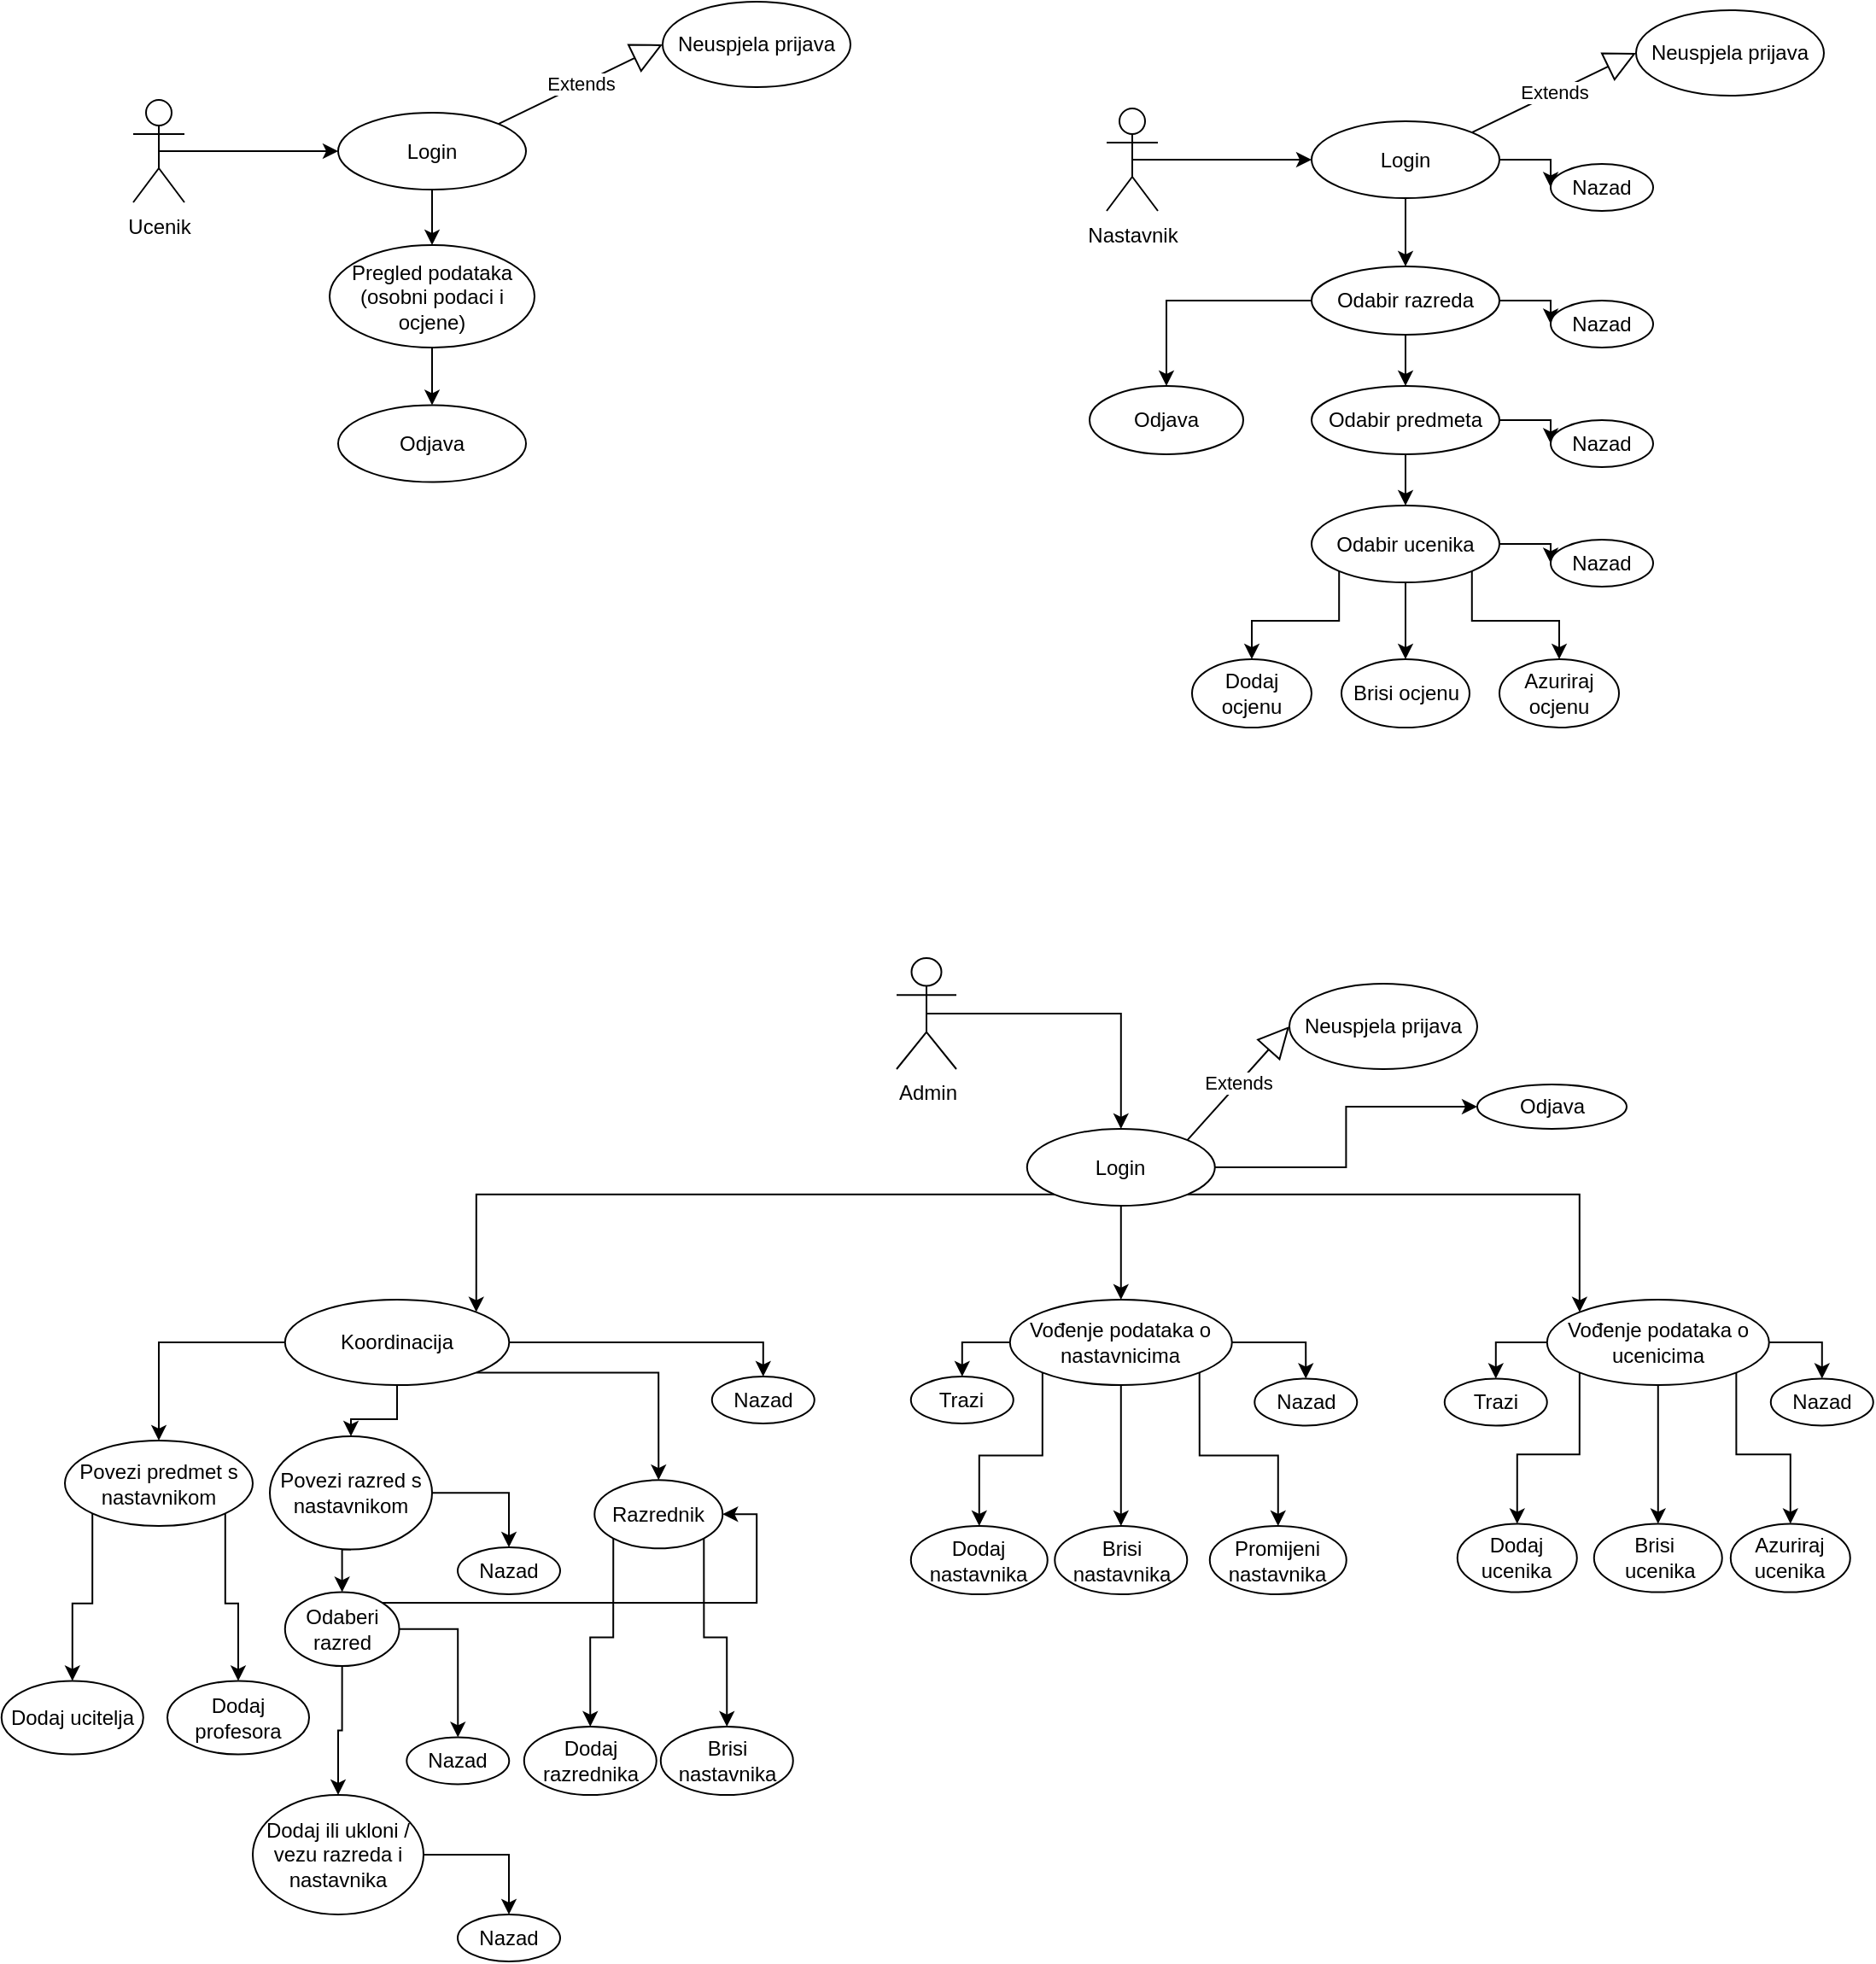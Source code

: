 <mxfile version="12.6.1" type="google"><diagram id="_JYeSXAWmhgWDIjFitEV" name="use-case"><mxGraphModel dx="1662" dy="745" grid="1" gridSize="10" guides="1" tooltips="1" connect="1" arrows="1" fold="1" page="1" pageScale="1" pageWidth="1100" pageHeight="850" math="0" shadow="0"><root><mxCell id="k1HPlrMvJYKkHkiAdvSO-0"/><mxCell id="k1HPlrMvJYKkHkiAdvSO-1" parent="k1HPlrMvJYKkHkiAdvSO-0"/><mxCell id="k1HPlrMvJYKkHkiAdvSO-2" value="Ucenik" style="shape=umlActor;verticalLabelPosition=bottom;labelBackgroundColor=#ffffff;verticalAlign=top;html=1;strokeWidth=1;" parent="k1HPlrMvJYKkHkiAdvSO-1" vertex="1"><mxGeometry x="80" y="97.5" width="30" height="60" as="geometry"/></mxCell><mxCell id="kKHSZmAHUaips13Dhu-a-7" style="edgeStyle=orthogonalEdgeStyle;rounded=0;orthogonalLoop=1;jettySize=auto;html=1;exitX=0.5;exitY=1;exitDx=0;exitDy=0;entryX=0.5;entryY=0;entryDx=0;entryDy=0;" parent="k1HPlrMvJYKkHkiAdvSO-1" source="kKHSZmAHUaips13Dhu-a-0" target="kKHSZmAHUaips13Dhu-a-5" edge="1"><mxGeometry relative="1" as="geometry"/></mxCell><mxCell id="kKHSZmAHUaips13Dhu-a-0" value="Login" style="ellipse;whiteSpace=wrap;html=1;strokeWidth=1;" parent="k1HPlrMvJYKkHkiAdvSO-1" vertex="1"><mxGeometry x="200" y="105" width="110" height="45" as="geometry"/></mxCell><mxCell id="kKHSZmAHUaips13Dhu-a-1" value="Neuspjela prijava" style="ellipse;whiteSpace=wrap;html=1;strokeWidth=1;" parent="k1HPlrMvJYKkHkiAdvSO-1" vertex="1"><mxGeometry x="390" y="40" width="110" height="50" as="geometry"/></mxCell><mxCell id="kKHSZmAHUaips13Dhu-a-3" value="" style="endArrow=classic;html=1;entryX=0;entryY=0.5;entryDx=0;entryDy=0;exitX=0.5;exitY=0.5;exitDx=0;exitDy=0;exitPerimeter=0;" parent="k1HPlrMvJYKkHkiAdvSO-1" source="k1HPlrMvJYKkHkiAdvSO-2" target="kKHSZmAHUaips13Dhu-a-0" edge="1"><mxGeometry width="50" height="50" relative="1" as="geometry"><mxPoint x="90" y="270" as="sourcePoint"/><mxPoint x="140" y="220" as="targetPoint"/></mxGeometry></mxCell><mxCell id="mcyzXIpeb8f8RRvK20wy-7" style="edgeStyle=orthogonalEdgeStyle;rounded=0;orthogonalLoop=1;jettySize=auto;html=1;exitX=0.5;exitY=1;exitDx=0;exitDy=0;entryX=0.5;entryY=0;entryDx=0;entryDy=0;" parent="k1HPlrMvJYKkHkiAdvSO-1" source="kKHSZmAHUaips13Dhu-a-5" target="mcyzXIpeb8f8RRvK20wy-6" edge="1"><mxGeometry relative="1" as="geometry"/></mxCell><mxCell id="kKHSZmAHUaips13Dhu-a-5" value="Pregled podataka&lt;br&gt;(osobni podaci i ocjene)" style="ellipse;whiteSpace=wrap;html=1;strokeWidth=1;" parent="k1HPlrMvJYKkHkiAdvSO-1" vertex="1"><mxGeometry x="195" y="182.5" width="120" height="60" as="geometry"/></mxCell><mxCell id="mcyzXIpeb8f8RRvK20wy-3" value="Extends" style="endArrow=block;endSize=16;endFill=0;html=1;entryX=0;entryY=0.5;entryDx=0;entryDy=0;exitX=1;exitY=0;exitDx=0;exitDy=0;" parent="k1HPlrMvJYKkHkiAdvSO-1" source="kKHSZmAHUaips13Dhu-a-0" target="kKHSZmAHUaips13Dhu-a-1" edge="1"><mxGeometry width="160" relative="1" as="geometry"><mxPoint x="190" y="64.5" as="sourcePoint"/><mxPoint x="350" y="64.5" as="targetPoint"/></mxGeometry></mxCell><mxCell id="mcyzXIpeb8f8RRvK20wy-6" value="Odjava" style="ellipse;whiteSpace=wrap;html=1;strokeWidth=1;" parent="k1HPlrMvJYKkHkiAdvSO-1" vertex="1"><mxGeometry x="200" y="276.25" width="110" height="45" as="geometry"/></mxCell><mxCell id="mcyzXIpeb8f8RRvK20wy-8" value="Nastavnik" style="shape=umlActor;verticalLabelPosition=bottom;labelBackgroundColor=#ffffff;verticalAlign=top;html=1;strokeWidth=1;" parent="k1HPlrMvJYKkHkiAdvSO-1" vertex="1"><mxGeometry x="650" y="102.5" width="30" height="60" as="geometry"/></mxCell><mxCell id="mcyzXIpeb8f8RRvK20wy-9" style="edgeStyle=orthogonalEdgeStyle;rounded=0;orthogonalLoop=1;jettySize=auto;html=1;exitX=0.5;exitY=1;exitDx=0;exitDy=0;entryX=0.5;entryY=0;entryDx=0;entryDy=0;" parent="k1HPlrMvJYKkHkiAdvSO-1" source="mcyzXIpeb8f8RRvK20wy-10" target="mcyzXIpeb8f8RRvK20wy-14" edge="1"><mxGeometry relative="1" as="geometry"/></mxCell><mxCell id="mcyzXIpeb8f8RRvK20wy-38" style="edgeStyle=orthogonalEdgeStyle;rounded=0;orthogonalLoop=1;jettySize=auto;html=1;exitX=1;exitY=0.5;exitDx=0;exitDy=0;entryX=0;entryY=0.5;entryDx=0;entryDy=0;" parent="k1HPlrMvJYKkHkiAdvSO-1" source="mcyzXIpeb8f8RRvK20wy-10" target="mcyzXIpeb8f8RRvK20wy-30" edge="1"><mxGeometry relative="1" as="geometry"/></mxCell><mxCell id="mcyzXIpeb8f8RRvK20wy-10" value="Login" style="ellipse;whiteSpace=wrap;html=1;strokeWidth=1;" parent="k1HPlrMvJYKkHkiAdvSO-1" vertex="1"><mxGeometry x="770" y="110" width="110" height="45" as="geometry"/></mxCell><mxCell id="mcyzXIpeb8f8RRvK20wy-11" value="Neuspjela prijava" style="ellipse;whiteSpace=wrap;html=1;strokeWidth=1;" parent="k1HPlrMvJYKkHkiAdvSO-1" vertex="1"><mxGeometry x="960" y="45" width="110" height="50" as="geometry"/></mxCell><mxCell id="mcyzXIpeb8f8RRvK20wy-12" value="" style="endArrow=classic;html=1;entryX=0;entryY=0.5;entryDx=0;entryDy=0;exitX=0.5;exitY=0.5;exitDx=0;exitDy=0;exitPerimeter=0;" parent="k1HPlrMvJYKkHkiAdvSO-1" source="mcyzXIpeb8f8RRvK20wy-8" target="mcyzXIpeb8f8RRvK20wy-10" edge="1"><mxGeometry width="50" height="50" relative="1" as="geometry"><mxPoint x="660" y="275" as="sourcePoint"/><mxPoint x="710" y="225" as="targetPoint"/></mxGeometry></mxCell><mxCell id="mcyzXIpeb8f8RRvK20wy-13" style="edgeStyle=orthogonalEdgeStyle;rounded=0;orthogonalLoop=1;jettySize=auto;html=1;exitX=0.5;exitY=1;exitDx=0;exitDy=0;entryX=0.5;entryY=0;entryDx=0;entryDy=0;" parent="k1HPlrMvJYKkHkiAdvSO-1" source="mcyzXIpeb8f8RRvK20wy-14" target="mcyzXIpeb8f8RRvK20wy-16" edge="1"><mxGeometry relative="1" as="geometry"/></mxCell><mxCell id="mcyzXIpeb8f8RRvK20wy-35" style="edgeStyle=orthogonalEdgeStyle;rounded=0;orthogonalLoop=1;jettySize=auto;html=1;exitX=1;exitY=0.5;exitDx=0;exitDy=0;entryX=0;entryY=0.5;entryDx=0;entryDy=0;" parent="k1HPlrMvJYKkHkiAdvSO-1" source="mcyzXIpeb8f8RRvK20wy-14" target="mcyzXIpeb8f8RRvK20wy-34" edge="1"><mxGeometry relative="1" as="geometry"><mxPoint x="910" y="215" as="targetPoint"/></mxGeometry></mxCell><mxCell id="mcyzXIpeb8f8RRvK20wy-56" style="edgeStyle=orthogonalEdgeStyle;rounded=0;orthogonalLoop=1;jettySize=auto;html=1;exitX=0;exitY=0.5;exitDx=0;exitDy=0;entryX=0.5;entryY=0;entryDx=0;entryDy=0;" parent="k1HPlrMvJYKkHkiAdvSO-1" source="mcyzXIpeb8f8RRvK20wy-14" target="mcyzXIpeb8f8RRvK20wy-55" edge="1"><mxGeometry relative="1" as="geometry"/></mxCell><mxCell id="mcyzXIpeb8f8RRvK20wy-14" value="Odabir razreda" style="ellipse;whiteSpace=wrap;html=1;strokeWidth=1;" parent="k1HPlrMvJYKkHkiAdvSO-1" vertex="1"><mxGeometry x="770" y="195" width="110" height="40" as="geometry"/></mxCell><mxCell id="mcyzXIpeb8f8RRvK20wy-15" value="Extends" style="endArrow=block;endSize=16;endFill=0;html=1;entryX=0;entryY=0.5;entryDx=0;entryDy=0;exitX=1;exitY=0;exitDx=0;exitDy=0;" parent="k1HPlrMvJYKkHkiAdvSO-1" source="mcyzXIpeb8f8RRvK20wy-10" target="mcyzXIpeb8f8RRvK20wy-11" edge="1"><mxGeometry width="160" relative="1" as="geometry"><mxPoint x="760" y="69.5" as="sourcePoint"/><mxPoint x="920" y="69.5" as="targetPoint"/></mxGeometry></mxCell><mxCell id="mcyzXIpeb8f8RRvK20wy-32" style="edgeStyle=orthogonalEdgeStyle;rounded=0;orthogonalLoop=1;jettySize=auto;html=1;exitX=0.5;exitY=1;exitDx=0;exitDy=0;entryX=0.5;entryY=0;entryDx=0;entryDy=0;" parent="k1HPlrMvJYKkHkiAdvSO-1" source="mcyzXIpeb8f8RRvK20wy-16" target="mcyzXIpeb8f8RRvK20wy-31" edge="1"><mxGeometry relative="1" as="geometry"/></mxCell><mxCell id="mcyzXIpeb8f8RRvK20wy-41" style="edgeStyle=orthogonalEdgeStyle;rounded=0;orthogonalLoop=1;jettySize=auto;html=1;exitX=1;exitY=0.5;exitDx=0;exitDy=0;entryX=0;entryY=0.5;entryDx=0;entryDy=0;" parent="k1HPlrMvJYKkHkiAdvSO-1" source="mcyzXIpeb8f8RRvK20wy-16" target="mcyzXIpeb8f8RRvK20wy-40" edge="1"><mxGeometry relative="1" as="geometry"/></mxCell><mxCell id="mcyzXIpeb8f8RRvK20wy-16" value="Odabir predmeta" style="ellipse;whiteSpace=wrap;html=1;strokeWidth=1;" parent="k1HPlrMvJYKkHkiAdvSO-1" vertex="1"><mxGeometry x="770" y="265" width="110" height="40" as="geometry"/></mxCell><mxCell id="mcyzXIpeb8f8RRvK20wy-29" value="&lt;span style=&quot;color: rgba(0 , 0 , 0 , 0) ; font-family: monospace ; font-size: 0px&quot;&gt;%3CmxGraphModel%3E%3Croot%3E%3CmxCell%20id%3D%220%22%2F%3E%3CmxCell%20id%3D%221%22%20parent%3D%220%22%2F%3E%3CmxCell%20id%3D%222%22%20value%3D%22Odabir%20razreda%22%20style%3D%22ellipse%3BwhiteSpace%3Dwrap%3Bhtml%3D1%3BstrokeWidth%3D1%3B%22%20vertex%3D%221%22%20parent%3D%221%22%3E%3CmxGeometry%20x%3D%22225%22%20y%3D%22490%22%20width%3D%22120%22%20height%3D%2260%22%20as%3D%22geometry%22%2F%3E%3C%2FmxCell%3E%3C%2Froot%3E%3C%2FmxGraphModel%3E&lt;/span&gt;" style="text;html=1;align=center;verticalAlign=middle;resizable=0;points=[];autosize=1;" parent="k1HPlrMvJYKkHkiAdvSO-1" vertex="1"><mxGeometry x="1078.89" y="780" width="20" height="20" as="geometry"/></mxCell><mxCell id="mcyzXIpeb8f8RRvK20wy-30" value="Nazad" style="ellipse;whiteSpace=wrap;html=1;strokeWidth=1;" parent="k1HPlrMvJYKkHkiAdvSO-1" vertex="1"><mxGeometry x="910" y="135" width="60" height="27.5" as="geometry"/></mxCell><mxCell id="mcyzXIpeb8f8RRvK20wy-42" style="edgeStyle=orthogonalEdgeStyle;rounded=0;orthogonalLoop=1;jettySize=auto;html=1;exitX=0.5;exitY=1;exitDx=0;exitDy=0;" parent="k1HPlrMvJYKkHkiAdvSO-1" source="mcyzXIpeb8f8RRvK20wy-31" edge="1"><mxGeometry relative="1" as="geometry"><mxPoint x="825" y="425" as="targetPoint"/></mxGeometry></mxCell><mxCell id="mcyzXIpeb8f8RRvK20wy-49" style="edgeStyle=orthogonalEdgeStyle;rounded=0;orthogonalLoop=1;jettySize=auto;html=1;exitX=1;exitY=1;exitDx=0;exitDy=0;entryX=0.5;entryY=0;entryDx=0;entryDy=0;" parent="k1HPlrMvJYKkHkiAdvSO-1" source="mcyzXIpeb8f8RRvK20wy-31" target="mcyzXIpeb8f8RRvK20wy-47" edge="1"><mxGeometry relative="1" as="geometry"/></mxCell><mxCell id="mcyzXIpeb8f8RRvK20wy-52" style="edgeStyle=orthogonalEdgeStyle;rounded=0;orthogonalLoop=1;jettySize=auto;html=1;exitX=0;exitY=1;exitDx=0;exitDy=0;entryX=0.5;entryY=0;entryDx=0;entryDy=0;" parent="k1HPlrMvJYKkHkiAdvSO-1" source="mcyzXIpeb8f8RRvK20wy-31" target="mcyzXIpeb8f8RRvK20wy-45" edge="1"><mxGeometry relative="1" as="geometry"/></mxCell><mxCell id="mcyzXIpeb8f8RRvK20wy-54" style="edgeStyle=orthogonalEdgeStyle;rounded=0;orthogonalLoop=1;jettySize=auto;html=1;exitX=1;exitY=0.5;exitDx=0;exitDy=0;entryX=0;entryY=0.5;entryDx=0;entryDy=0;" parent="k1HPlrMvJYKkHkiAdvSO-1" source="mcyzXIpeb8f8RRvK20wy-31" target="mcyzXIpeb8f8RRvK20wy-53" edge="1"><mxGeometry relative="1" as="geometry"/></mxCell><mxCell id="mcyzXIpeb8f8RRvK20wy-31" value="Odabir ucenika" style="ellipse;whiteSpace=wrap;html=1;strokeWidth=1;" parent="k1HPlrMvJYKkHkiAdvSO-1" vertex="1"><mxGeometry x="770" y="335" width="110" height="45" as="geometry"/></mxCell><mxCell id="mcyzXIpeb8f8RRvK20wy-34" value="Nazad" style="ellipse;whiteSpace=wrap;html=1;strokeWidth=1;" parent="k1HPlrMvJYKkHkiAdvSO-1" vertex="1"><mxGeometry x="910" y="215" width="60" height="27.5" as="geometry"/></mxCell><mxCell id="mcyzXIpeb8f8RRvK20wy-40" value="Nazad" style="ellipse;whiteSpace=wrap;html=1;strokeWidth=1;" parent="k1HPlrMvJYKkHkiAdvSO-1" vertex="1"><mxGeometry x="910" y="285" width="60" height="27.5" as="geometry"/></mxCell><mxCell id="mcyzXIpeb8f8RRvK20wy-45" value="Dodaj ocjenu" style="ellipse;whiteSpace=wrap;html=1;strokeWidth=1;" parent="k1HPlrMvJYKkHkiAdvSO-1" vertex="1"><mxGeometry x="700" y="425" width="70" height="40" as="geometry"/></mxCell><mxCell id="mcyzXIpeb8f8RRvK20wy-46" value="Brisi ocjenu" style="ellipse;whiteSpace=wrap;html=1;strokeWidth=1;" parent="k1HPlrMvJYKkHkiAdvSO-1" vertex="1"><mxGeometry x="787.5" y="425" width="75" height="40" as="geometry"/></mxCell><mxCell id="mcyzXIpeb8f8RRvK20wy-47" value="Azuriraj ocjenu" style="ellipse;whiteSpace=wrap;html=1;strokeWidth=1;" parent="k1HPlrMvJYKkHkiAdvSO-1" vertex="1"><mxGeometry x="880" y="425" width="70" height="40" as="geometry"/></mxCell><mxCell id="mcyzXIpeb8f8RRvK20wy-53" value="Nazad" style="ellipse;whiteSpace=wrap;html=1;strokeWidth=1;" parent="k1HPlrMvJYKkHkiAdvSO-1" vertex="1"><mxGeometry x="910" y="355" width="60" height="27.5" as="geometry"/></mxCell><mxCell id="mcyzXIpeb8f8RRvK20wy-55" value="Odjava" style="ellipse;whiteSpace=wrap;html=1;strokeWidth=1;" parent="k1HPlrMvJYKkHkiAdvSO-1" vertex="1"><mxGeometry x="640" y="265" width="90" height="40" as="geometry"/></mxCell><mxCell id="mcyzXIpeb8f8RRvK20wy-99" style="edgeStyle=orthogonalEdgeStyle;rounded=0;orthogonalLoop=1;jettySize=auto;html=1;exitX=0.5;exitY=0.5;exitDx=0;exitDy=0;exitPerimeter=0;entryX=0.5;entryY=0;entryDx=0;entryDy=0;" parent="k1HPlrMvJYKkHkiAdvSO-1" source="mcyzXIpeb8f8RRvK20wy-57" target="mcyzXIpeb8f8RRvK20wy-59" edge="1"><mxGeometry relative="1" as="geometry"/></mxCell><mxCell id="mcyzXIpeb8f8RRvK20wy-57" value="Admin" style="shape=umlActor;verticalLabelPosition=bottom;labelBackgroundColor=#ffffff;verticalAlign=top;html=1;strokeWidth=1;" parent="k1HPlrMvJYKkHkiAdvSO-1" vertex="1"><mxGeometry x="527" y="600" width="35" height="65" as="geometry"/></mxCell><mxCell id="mcyzXIpeb8f8RRvK20wy-74" style="edgeStyle=orthogonalEdgeStyle;rounded=0;orthogonalLoop=1;jettySize=auto;html=1;exitX=1;exitY=1;exitDx=0;exitDy=0;entryX=0;entryY=0;entryDx=0;entryDy=0;" parent="k1HPlrMvJYKkHkiAdvSO-1" source="mcyzXIpeb8f8RRvK20wy-59" target="mcyzXIpeb8f8RRvK20wy-66" edge="1"><mxGeometry relative="1" as="geometry"/></mxCell><mxCell id="mcyzXIpeb8f8RRvK20wy-75" style="edgeStyle=orthogonalEdgeStyle;rounded=0;orthogonalLoop=1;jettySize=auto;html=1;exitX=0.5;exitY=1;exitDx=0;exitDy=0;entryX=0.5;entryY=0;entryDx=0;entryDy=0;" parent="k1HPlrMvJYKkHkiAdvSO-1" source="mcyzXIpeb8f8RRvK20wy-59" target="mcyzXIpeb8f8RRvK20wy-63" edge="1"><mxGeometry relative="1" as="geometry"/></mxCell><mxCell id="mcyzXIpeb8f8RRvK20wy-93" style="edgeStyle=orthogonalEdgeStyle;rounded=0;orthogonalLoop=1;jettySize=auto;html=1;exitX=1;exitY=0.5;exitDx=0;exitDy=0;entryX=0;entryY=0.5;entryDx=0;entryDy=0;" parent="k1HPlrMvJYKkHkiAdvSO-1" source="mcyzXIpeb8f8RRvK20wy-59" target="mcyzXIpeb8f8RRvK20wy-68" edge="1"><mxGeometry relative="1" as="geometry"/></mxCell><mxCell id="mcyzXIpeb8f8RRvK20wy-145" style="edgeStyle=orthogonalEdgeStyle;rounded=0;orthogonalLoop=1;jettySize=auto;html=1;exitX=0;exitY=1;exitDx=0;exitDy=0;entryX=1;entryY=0;entryDx=0;entryDy=0;" parent="k1HPlrMvJYKkHkiAdvSO-1" source="mcyzXIpeb8f8RRvK20wy-59" target="mcyzXIpeb8f8RRvK20wy-67" edge="1"><mxGeometry relative="1" as="geometry"/></mxCell><mxCell id="mcyzXIpeb8f8RRvK20wy-59" value="Login" style="ellipse;whiteSpace=wrap;html=1;strokeWidth=1;" parent="k1HPlrMvJYKkHkiAdvSO-1" vertex="1"><mxGeometry x="603.39" y="700" width="110" height="45" as="geometry"/></mxCell><mxCell id="mcyzXIpeb8f8RRvK20wy-60" value="Neuspjela prijava" style="ellipse;whiteSpace=wrap;html=1;strokeWidth=1;" parent="k1HPlrMvJYKkHkiAdvSO-1" vertex="1"><mxGeometry x="757" y="615" width="110" height="50" as="geometry"/></mxCell><mxCell id="mcyzXIpeb8f8RRvK20wy-83" style="edgeStyle=orthogonalEdgeStyle;rounded=0;orthogonalLoop=1;jettySize=auto;html=1;exitX=0;exitY=1;exitDx=0;exitDy=0;entryX=0.5;entryY=0;entryDx=0;entryDy=0;" parent="k1HPlrMvJYKkHkiAdvSO-1" source="mcyzXIpeb8f8RRvK20wy-63" target="mcyzXIpeb8f8RRvK20wy-79" edge="1"><mxGeometry relative="1" as="geometry"/></mxCell><mxCell id="mcyzXIpeb8f8RRvK20wy-84" style="edgeStyle=orthogonalEdgeStyle;rounded=0;orthogonalLoop=1;jettySize=auto;html=1;exitX=0.5;exitY=1;exitDx=0;exitDy=0;entryX=0.5;entryY=0;entryDx=0;entryDy=0;" parent="k1HPlrMvJYKkHkiAdvSO-1" source="mcyzXIpeb8f8RRvK20wy-63" target="mcyzXIpeb8f8RRvK20wy-80" edge="1"><mxGeometry relative="1" as="geometry"/></mxCell><mxCell id="mcyzXIpeb8f8RRvK20wy-85" style="edgeStyle=orthogonalEdgeStyle;rounded=0;orthogonalLoop=1;jettySize=auto;html=1;exitX=1;exitY=1;exitDx=0;exitDy=0;" parent="k1HPlrMvJYKkHkiAdvSO-1" source="mcyzXIpeb8f8RRvK20wy-63" target="mcyzXIpeb8f8RRvK20wy-81" edge="1"><mxGeometry relative="1" as="geometry"/></mxCell><mxCell id="mcyzXIpeb8f8RRvK20wy-95" style="edgeStyle=orthogonalEdgeStyle;rounded=0;orthogonalLoop=1;jettySize=auto;html=1;exitX=1;exitY=0.5;exitDx=0;exitDy=0;entryX=0.5;entryY=0;entryDx=0;entryDy=0;" parent="k1HPlrMvJYKkHkiAdvSO-1" source="mcyzXIpeb8f8RRvK20wy-63" target="mcyzXIpeb8f8RRvK20wy-94" edge="1"><mxGeometry relative="1" as="geometry"/></mxCell><mxCell id="mcyzXIpeb8f8RRvK20wy-128" style="edgeStyle=orthogonalEdgeStyle;rounded=0;orthogonalLoop=1;jettySize=auto;html=1;exitX=0;exitY=0.5;exitDx=0;exitDy=0;entryX=0.5;entryY=0;entryDx=0;entryDy=0;" parent="k1HPlrMvJYKkHkiAdvSO-1" source="mcyzXIpeb8f8RRvK20wy-63" target="mcyzXIpeb8f8RRvK20wy-102" edge="1"><mxGeometry relative="1" as="geometry"/></mxCell><mxCell id="mcyzXIpeb8f8RRvK20wy-63" value="Vođenje podataka o nastavnicima" style="ellipse;whiteSpace=wrap;html=1;strokeWidth=1;" parent="k1HPlrMvJYKkHkiAdvSO-1" vertex="1"><mxGeometry x="593.39" y="800" width="130" height="50" as="geometry"/></mxCell><mxCell id="mcyzXIpeb8f8RRvK20wy-64" value="Extends" style="endArrow=block;endSize=16;endFill=0;html=1;entryX=0;entryY=0.5;entryDx=0;entryDy=0;exitX=1;exitY=0;exitDx=0;exitDy=0;" parent="k1HPlrMvJYKkHkiAdvSO-1" source="mcyzXIpeb8f8RRvK20wy-59" target="mcyzXIpeb8f8RRvK20wy-60" edge="1"><mxGeometry width="160" relative="1" as="geometry"><mxPoint x="402" y="510.75" as="sourcePoint"/><mxPoint x="562" y="510.75" as="targetPoint"/></mxGeometry></mxCell><mxCell id="mcyzXIpeb8f8RRvK20wy-90" style="edgeStyle=orthogonalEdgeStyle;rounded=0;orthogonalLoop=1;jettySize=auto;html=1;exitX=0.5;exitY=1;exitDx=0;exitDy=0;entryX=0.5;entryY=0;entryDx=0;entryDy=0;" parent="k1HPlrMvJYKkHkiAdvSO-1" source="mcyzXIpeb8f8RRvK20wy-66" target="mcyzXIpeb8f8RRvK20wy-87" edge="1"><mxGeometry relative="1" as="geometry"/></mxCell><mxCell id="mcyzXIpeb8f8RRvK20wy-91" style="edgeStyle=orthogonalEdgeStyle;rounded=0;orthogonalLoop=1;jettySize=auto;html=1;exitX=1;exitY=1;exitDx=0;exitDy=0;entryX=0.5;entryY=0;entryDx=0;entryDy=0;" parent="k1HPlrMvJYKkHkiAdvSO-1" source="mcyzXIpeb8f8RRvK20wy-66" target="mcyzXIpeb8f8RRvK20wy-88" edge="1"><mxGeometry relative="1" as="geometry"/></mxCell><mxCell id="mcyzXIpeb8f8RRvK20wy-97" style="edgeStyle=orthogonalEdgeStyle;rounded=0;orthogonalLoop=1;jettySize=auto;html=1;exitX=1;exitY=0.5;exitDx=0;exitDy=0;entryX=0.5;entryY=0;entryDx=0;entryDy=0;" parent="k1HPlrMvJYKkHkiAdvSO-1" source="mcyzXIpeb8f8RRvK20wy-66" target="mcyzXIpeb8f8RRvK20wy-96" edge="1"><mxGeometry relative="1" as="geometry"/></mxCell><mxCell id="mcyzXIpeb8f8RRvK20wy-109" style="edgeStyle=orthogonalEdgeStyle;rounded=0;orthogonalLoop=1;jettySize=auto;html=1;exitX=0;exitY=1;exitDx=0;exitDy=0;entryX=0.5;entryY=0;entryDx=0;entryDy=0;" parent="k1HPlrMvJYKkHkiAdvSO-1" source="mcyzXIpeb8f8RRvK20wy-66" target="mcyzXIpeb8f8RRvK20wy-86" edge="1"><mxGeometry relative="1" as="geometry"/></mxCell><mxCell id="mcyzXIpeb8f8RRvK20wy-111" style="edgeStyle=orthogonalEdgeStyle;rounded=0;orthogonalLoop=1;jettySize=auto;html=1;exitX=0;exitY=0.5;exitDx=0;exitDy=0;entryX=0.5;entryY=0;entryDx=0;entryDy=0;" parent="k1HPlrMvJYKkHkiAdvSO-1" source="mcyzXIpeb8f8RRvK20wy-66" target="mcyzXIpeb8f8RRvK20wy-110" edge="1"><mxGeometry relative="1" as="geometry"/></mxCell><mxCell id="mcyzXIpeb8f8RRvK20wy-66" value="Vođenje podataka o ucenicima" style="ellipse;whiteSpace=wrap;html=1;strokeWidth=1;" parent="k1HPlrMvJYKkHkiAdvSO-1" vertex="1"><mxGeometry x="907.89" y="800" width="130" height="50" as="geometry"/></mxCell><mxCell id="mcyzXIpeb8f8RRvK20wy-146" style="edgeStyle=orthogonalEdgeStyle;rounded=0;orthogonalLoop=1;jettySize=auto;html=1;exitX=1;exitY=0.5;exitDx=0;exitDy=0;entryX=0.5;entryY=0;entryDx=0;entryDy=0;" parent="k1HPlrMvJYKkHkiAdvSO-1" source="mcyzXIpeb8f8RRvK20wy-67" target="mcyzXIpeb8f8RRvK20wy-118" edge="1"><mxGeometry relative="1" as="geometry"/></mxCell><mxCell id="mcyzXIpeb8f8RRvK20wy-147" style="edgeStyle=orthogonalEdgeStyle;rounded=0;orthogonalLoop=1;jettySize=auto;html=1;exitX=1;exitY=1;exitDx=0;exitDy=0;entryX=0.5;entryY=0;entryDx=0;entryDy=0;" parent="k1HPlrMvJYKkHkiAdvSO-1" source="mcyzXIpeb8f8RRvK20wy-67" target="mcyzXIpeb8f8RRvK20wy-117" edge="1"><mxGeometry relative="1" as="geometry"/></mxCell><mxCell id="mcyzXIpeb8f8RRvK20wy-160" style="edgeStyle=orthogonalEdgeStyle;rounded=0;orthogonalLoop=1;jettySize=auto;html=1;exitX=0;exitY=0.5;exitDx=0;exitDy=0;entryX=0.5;entryY=0;entryDx=0;entryDy=0;" parent="k1HPlrMvJYKkHkiAdvSO-1" source="mcyzXIpeb8f8RRvK20wy-67" target="mcyzXIpeb8f8RRvK20wy-158" edge="1"><mxGeometry relative="1" as="geometry"/></mxCell><mxCell id="OATNXF4IE5W64nClaXgc-4" style="edgeStyle=orthogonalEdgeStyle;rounded=0;orthogonalLoop=1;jettySize=auto;html=1;exitX=0.5;exitY=1;exitDx=0;exitDy=0;entryX=0.5;entryY=0;entryDx=0;entryDy=0;" parent="k1HPlrMvJYKkHkiAdvSO-1" source="mcyzXIpeb8f8RRvK20wy-67" target="mcyzXIpeb8f8RRvK20wy-135" edge="1"><mxGeometry relative="1" as="geometry"/></mxCell><mxCell id="mcyzXIpeb8f8RRvK20wy-67" value="Koordinacija" style="ellipse;whiteSpace=wrap;html=1;strokeWidth=1;" parent="k1HPlrMvJYKkHkiAdvSO-1" vertex="1"><mxGeometry x="168.89" y="800" width="131.25" height="50" as="geometry"/></mxCell><mxCell id="mcyzXIpeb8f8RRvK20wy-68" value="Odjava" style="ellipse;whiteSpace=wrap;html=1;strokeWidth=1;" parent="k1HPlrMvJYKkHkiAdvSO-1" vertex="1"><mxGeometry x="867" y="674.06" width="87.5" height="25.94" as="geometry"/></mxCell><mxCell id="mcyzXIpeb8f8RRvK20wy-79" value="Dodaj nastavnika" style="ellipse;whiteSpace=wrap;html=1;strokeWidth=1;" parent="k1HPlrMvJYKkHkiAdvSO-1" vertex="1"><mxGeometry x="535.39" y="932.5" width="80" height="40" as="geometry"/></mxCell><mxCell id="mcyzXIpeb8f8RRvK20wy-80" value="Brisi nastavnika" style="ellipse;whiteSpace=wrap;html=1;strokeWidth=1;" parent="k1HPlrMvJYKkHkiAdvSO-1" vertex="1"><mxGeometry x="619.64" y="932.5" width="77.5" height="40" as="geometry"/></mxCell><mxCell id="mcyzXIpeb8f8RRvK20wy-81" value="Promijeni nastavnika" style="ellipse;whiteSpace=wrap;html=1;strokeWidth=1;" parent="k1HPlrMvJYKkHkiAdvSO-1" vertex="1"><mxGeometry x="710.39" y="932.5" width="80" height="40" as="geometry"/></mxCell><mxCell id="mcyzXIpeb8f8RRvK20wy-86" value="Dodaj ucenika" style="ellipse;whiteSpace=wrap;html=1;strokeWidth=1;" parent="k1HPlrMvJYKkHkiAdvSO-1" vertex="1"><mxGeometry x="855.39" y="931.25" width="70" height="40" as="geometry"/></mxCell><mxCell id="mcyzXIpeb8f8RRvK20wy-87" value="Brisi&amp;nbsp; &amp;nbsp;ucenika" style="ellipse;whiteSpace=wrap;html=1;strokeWidth=1;" parent="k1HPlrMvJYKkHkiAdvSO-1" vertex="1"><mxGeometry x="935.39" y="931.25" width="75" height="40" as="geometry"/></mxCell><mxCell id="mcyzXIpeb8f8RRvK20wy-88" value="Azuriraj ucenika" style="ellipse;whiteSpace=wrap;html=1;strokeWidth=1;" parent="k1HPlrMvJYKkHkiAdvSO-1" vertex="1"><mxGeometry x="1015.39" y="931.25" width="70" height="40" as="geometry"/></mxCell><mxCell id="mcyzXIpeb8f8RRvK20wy-94" value="Nazad" style="ellipse;whiteSpace=wrap;html=1;strokeWidth=1;" parent="k1HPlrMvJYKkHkiAdvSO-1" vertex="1"><mxGeometry x="736.64" y="846.25" width="60" height="27.5" as="geometry"/></mxCell><mxCell id="mcyzXIpeb8f8RRvK20wy-96" value="Nazad" style="ellipse;whiteSpace=wrap;html=1;strokeWidth=1;" parent="k1HPlrMvJYKkHkiAdvSO-1" vertex="1"><mxGeometry x="1038.89" y="846.25" width="60" height="27.5" as="geometry"/></mxCell><mxCell id="mcyzXIpeb8f8RRvK20wy-102" value="Trazi" style="ellipse;whiteSpace=wrap;html=1;strokeWidth=1;" parent="k1HPlrMvJYKkHkiAdvSO-1" vertex="1"><mxGeometry x="535.39" y="845" width="60" height="27.5" as="geometry"/></mxCell><mxCell id="mcyzXIpeb8f8RRvK20wy-110" value="Trazi" style="ellipse;whiteSpace=wrap;html=1;strokeWidth=1;" parent="k1HPlrMvJYKkHkiAdvSO-1" vertex="1"><mxGeometry x="847.89" y="846.25" width="60" height="27.5" as="geometry"/></mxCell><mxCell id="mcyzXIpeb8f8RRvK20wy-155" style="edgeStyle=orthogonalEdgeStyle;rounded=0;orthogonalLoop=1;jettySize=auto;html=1;exitX=0;exitY=1;exitDx=0;exitDy=0;entryX=0.5;entryY=0;entryDx=0;entryDy=0;" parent="k1HPlrMvJYKkHkiAdvSO-1" source="mcyzXIpeb8f8RRvK20wy-117" target="mcyzXIpeb8f8RRvK20wy-154" edge="1"><mxGeometry relative="1" as="geometry"/></mxCell><mxCell id="mcyzXIpeb8f8RRvK20wy-156" style="edgeStyle=orthogonalEdgeStyle;rounded=0;orthogonalLoop=1;jettySize=auto;html=1;exitX=1;exitY=1;exitDx=0;exitDy=0;entryX=0.5;entryY=0;entryDx=0;entryDy=0;" parent="k1HPlrMvJYKkHkiAdvSO-1" source="mcyzXIpeb8f8RRvK20wy-117" target="mcyzXIpeb8f8RRvK20wy-153" edge="1"><mxGeometry relative="1" as="geometry"/></mxCell><mxCell id="mcyzXIpeb8f8RRvK20wy-117" value="Razrednik" style="ellipse;whiteSpace=wrap;html=1;strokeWidth=1;" parent="k1HPlrMvJYKkHkiAdvSO-1" vertex="1"><mxGeometry x="350.14" y="905.62" width="75" height="40" as="geometry"/></mxCell><mxCell id="mcyzXIpeb8f8RRvK20wy-118" value="Nazad" style="ellipse;whiteSpace=wrap;html=1;strokeWidth=1;" parent="k1HPlrMvJYKkHkiAdvSO-1" vertex="1"><mxGeometry x="418.89" y="845" width="60" height="27.5" as="geometry"/></mxCell><mxCell id="mcyzXIpeb8f8RRvK20wy-124" value="&lt;span style=&quot;color: rgba(0 , 0 , 0 , 0) ; font-family: monospace ; font-size: 0px&quot;&gt;%3CmxGraphModel%3E%3Croot%3E%3CmxCell%20id%3D%220%22%2F%3E%3CmxCell%20id%3D%221%22%20parent%3D%220%22%2F%3E%3CmxCell%20id%3D%222%22%20value%3D%22Trazi%22%20style%3D%22ellipse%3BwhiteSpace%3Dwrap%3Bhtml%3D1%3BstrokeWidth%3D1%3B%22%20vertex%3D%221%22%20parent%3D%221%22%3E%3CmxGeometry%20x%3D%22200%22%20y%3D%22595%22%20width%3D%2260%22%20height%3D%2227.5%22%20as%3D%22geometry%22%2F%3E%3C%2FmxCell%3E%3C%2Froot%3E%3C%2FmxGraphModel%3E&lt;/span&gt;" style="text;html=1;align=center;verticalAlign=middle;resizable=0;points=[];autosize=1;" parent="k1HPlrMvJYKkHkiAdvSO-1" vertex="1"><mxGeometry x="515.39" y="1023.25" width="20" height="20" as="geometry"/></mxCell><mxCell id="mcyzXIpeb8f8RRvK20wy-173" style="edgeStyle=orthogonalEdgeStyle;rounded=0;orthogonalLoop=1;jettySize=auto;html=1;exitX=0.5;exitY=1;exitDx=0;exitDy=0;entryX=0.5;entryY=0;entryDx=0;entryDy=0;" parent="k1HPlrMvJYKkHkiAdvSO-1" source="mcyzXIpeb8f8RRvK20wy-135" target="mcyzXIpeb8f8RRvK20wy-172" edge="1"><mxGeometry relative="1" as="geometry"/></mxCell><mxCell id="mcyzXIpeb8f8RRvK20wy-176" style="edgeStyle=orthogonalEdgeStyle;rounded=0;orthogonalLoop=1;jettySize=auto;html=1;exitX=1;exitY=0.5;exitDx=0;exitDy=0;entryX=0.5;entryY=0;entryDx=0;entryDy=0;" parent="k1HPlrMvJYKkHkiAdvSO-1" source="mcyzXIpeb8f8RRvK20wy-135" target="mcyzXIpeb8f8RRvK20wy-175" edge="1"><mxGeometry relative="1" as="geometry"/></mxCell><mxCell id="mcyzXIpeb8f8RRvK20wy-135" value="Povezi razred s nastavnikom" style="ellipse;whiteSpace=wrap;html=1;strokeWidth=1;" parent="k1HPlrMvJYKkHkiAdvSO-1" vertex="1"><mxGeometry x="160" y="880" width="95" height="66.25" as="geometry"/></mxCell><mxCell id="mcyzXIpeb8f8RRvK20wy-153" value="Brisi nastavnika" style="ellipse;whiteSpace=wrap;html=1;strokeWidth=1;" parent="k1HPlrMvJYKkHkiAdvSO-1" vertex="1"><mxGeometry x="388.89" y="1050" width="77.5" height="40" as="geometry"/></mxCell><mxCell id="mcyzXIpeb8f8RRvK20wy-154" value="Dodaj razrednika" style="ellipse;whiteSpace=wrap;html=1;strokeWidth=1;" parent="k1HPlrMvJYKkHkiAdvSO-1" vertex="1"><mxGeometry x="308.89" y="1050" width="77.5" height="40" as="geometry"/></mxCell><mxCell id="mcyzXIpeb8f8RRvK20wy-169" style="edgeStyle=orthogonalEdgeStyle;rounded=0;orthogonalLoop=1;jettySize=auto;html=1;exitX=0;exitY=1;exitDx=0;exitDy=0;entryX=0.5;entryY=0;entryDx=0;entryDy=0;" parent="k1HPlrMvJYKkHkiAdvSO-1" source="mcyzXIpeb8f8RRvK20wy-158" target="mcyzXIpeb8f8RRvK20wy-159" edge="1"><mxGeometry relative="1" as="geometry"/></mxCell><mxCell id="mcyzXIpeb8f8RRvK20wy-171" style="edgeStyle=orthogonalEdgeStyle;rounded=0;orthogonalLoop=1;jettySize=auto;html=1;exitX=1;exitY=1;exitDx=0;exitDy=0;entryX=0.5;entryY=0;entryDx=0;entryDy=0;" parent="k1HPlrMvJYKkHkiAdvSO-1" source="mcyzXIpeb8f8RRvK20wy-158" target="mcyzXIpeb8f8RRvK20wy-170" edge="1"><mxGeometry relative="1" as="geometry"/></mxCell><mxCell id="mcyzXIpeb8f8RRvK20wy-158" value="Povezi predmet s nastavnikom" style="ellipse;whiteSpace=wrap;html=1;strokeWidth=1;" parent="k1HPlrMvJYKkHkiAdvSO-1" vertex="1"><mxGeometry x="40" y="882.5" width="110" height="50" as="geometry"/></mxCell><mxCell id="mcyzXIpeb8f8RRvK20wy-159" value="Dodaj ucitelja" style="ellipse;whiteSpace=wrap;html=1;strokeWidth=1;" parent="k1HPlrMvJYKkHkiAdvSO-1" vertex="1"><mxGeometry x="2.89" y="1023.25" width="83" height="43" as="geometry"/></mxCell><mxCell id="Fcurb9cbeCgL9R43T3fC-1" style="edgeStyle=orthogonalEdgeStyle;rounded=0;orthogonalLoop=1;jettySize=auto;html=1;exitX=1;exitY=0.5;exitDx=0;exitDy=0;entryX=0.5;entryY=0;entryDx=0;entryDy=0;" parent="k1HPlrMvJYKkHkiAdvSO-1" source="mcyzXIpeb8f8RRvK20wy-164" target="Fcurb9cbeCgL9R43T3fC-0" edge="1"><mxGeometry relative="1" as="geometry"/></mxCell><mxCell id="mcyzXIpeb8f8RRvK20wy-164" value="Dodaj ili ukloni / vezu razreda i nastavnika" style="ellipse;whiteSpace=wrap;html=1;strokeWidth=1;" parent="k1HPlrMvJYKkHkiAdvSO-1" vertex="1"><mxGeometry x="150" y="1090" width="100" height="70" as="geometry"/></mxCell><mxCell id="mcyzXIpeb8f8RRvK20wy-170" value="Dodaj profesora" style="ellipse;whiteSpace=wrap;html=1;strokeWidth=1;" parent="k1HPlrMvJYKkHkiAdvSO-1" vertex="1"><mxGeometry x="100" y="1023.25" width="83" height="43" as="geometry"/></mxCell><mxCell id="mcyzXIpeb8f8RRvK20wy-174" style="edgeStyle=orthogonalEdgeStyle;rounded=0;orthogonalLoop=1;jettySize=auto;html=1;exitX=0.5;exitY=1;exitDx=0;exitDy=0;entryX=0.5;entryY=0;entryDx=0;entryDy=0;" parent="k1HPlrMvJYKkHkiAdvSO-1" source="mcyzXIpeb8f8RRvK20wy-172" target="mcyzXIpeb8f8RRvK20wy-164" edge="1"><mxGeometry relative="1" as="geometry"/></mxCell><mxCell id="mcyzXIpeb8f8RRvK20wy-178" style="edgeStyle=orthogonalEdgeStyle;rounded=0;orthogonalLoop=1;jettySize=auto;html=1;exitX=1;exitY=0.5;exitDx=0;exitDy=0;entryX=0.5;entryY=0;entryDx=0;entryDy=0;" parent="k1HPlrMvJYKkHkiAdvSO-1" source="mcyzXIpeb8f8RRvK20wy-172" target="mcyzXIpeb8f8RRvK20wy-177" edge="1"><mxGeometry relative="1" as="geometry"/></mxCell><mxCell id="sHIqhq1jHlZuzpA4meP0-1" style="edgeStyle=orthogonalEdgeStyle;rounded=0;orthogonalLoop=1;jettySize=auto;html=1;exitX=1;exitY=0;exitDx=0;exitDy=0;entryX=1;entryY=0.5;entryDx=0;entryDy=0;" edge="1" parent="k1HPlrMvJYKkHkiAdvSO-1" source="mcyzXIpeb8f8RRvK20wy-172" target="mcyzXIpeb8f8RRvK20wy-117"><mxGeometry relative="1" as="geometry"/></mxCell><mxCell id="mcyzXIpeb8f8RRvK20wy-172" value="Odaberi razred" style="ellipse;whiteSpace=wrap;html=1;strokeWidth=1;" parent="k1HPlrMvJYKkHkiAdvSO-1" vertex="1"><mxGeometry x="168.89" y="971.25" width="66.87" height="43.25" as="geometry"/></mxCell><mxCell id="mcyzXIpeb8f8RRvK20wy-175" value="Nazad" style="ellipse;whiteSpace=wrap;html=1;strokeWidth=1;" parent="k1HPlrMvJYKkHkiAdvSO-1" vertex="1"><mxGeometry x="270" y="945" width="60" height="27.5" as="geometry"/></mxCell><mxCell id="mcyzXIpeb8f8RRvK20wy-177" value="Nazad" style="ellipse;whiteSpace=wrap;html=1;strokeWidth=1;" parent="k1HPlrMvJYKkHkiAdvSO-1" vertex="1"><mxGeometry x="240.14" y="1056.25" width="60" height="27.5" as="geometry"/></mxCell><mxCell id="Fcurb9cbeCgL9R43T3fC-0" value="Nazad" style="ellipse;whiteSpace=wrap;html=1;strokeWidth=1;" parent="k1HPlrMvJYKkHkiAdvSO-1" vertex="1"><mxGeometry x="270" y="1160" width="60" height="27.5" as="geometry"/></mxCell></root></mxGraphModel></diagram></mxfile>